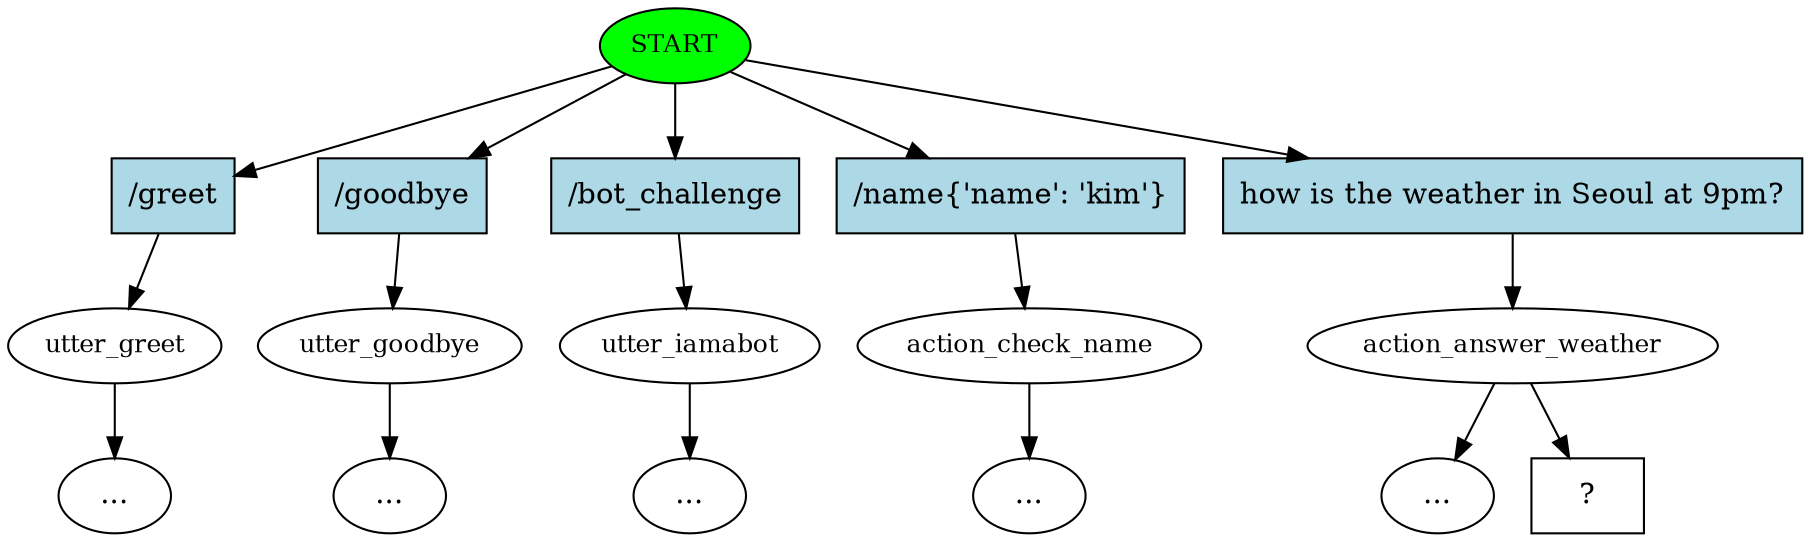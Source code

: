 digraph  {
0 [class="start active", fillcolor=green, fontsize=12, label=START, style=filled];
1 [class="", fontsize=12, label=utter_greet];
4 [class="", fontsize=12, label=utter_goodbye];
"-6" [class=ellipsis, label="..."];
5 [class="", fontsize=12, label=utter_iamabot];
"-7" [class=ellipsis, label="..."];
7 [class="", fontsize=12, label=action_check_name];
"-9" [class=ellipsis, label="..."];
9 [class=active, fontsize=12, label=action_answer_weather];
"-13" [class=ellipsis, label="..."];
"-15" [class=ellipsis, label="..."];
15 [class="intent dashed active", label="  ?  ", shape=rect];
16 [class=intent, fillcolor=lightblue, label="/greet", shape=rect, style=filled];
17 [class=intent, fillcolor=lightblue, label="/goodbye", shape=rect, style=filled];
18 [class=intent, fillcolor=lightblue, label="/bot_challenge", shape=rect, style=filled];
19 [class=intent, fillcolor=lightblue, label="/name{'name': 'kim'}", shape=rect, style=filled];
20 [class="intent active", fillcolor=lightblue, label="how is the weather in Seoul at 9pm?", shape=rect, style=filled];
0 -> 16  [class="", key=0];
0 -> 17  [class="", key=0];
0 -> 18  [class="", key=0];
0 -> 19  [class="", key=0];
0 -> 20  [class=active, key=0];
1 -> "-13"  [class="", key=NONE, label=""];
4 -> "-6"  [class="", key=NONE, label=""];
5 -> "-7"  [class="", key=NONE, label=""];
7 -> "-9"  [class="", key=NONE, label=""];
9 -> "-15"  [class="", key=NONE, label=""];
9 -> 15  [class=active, key=NONE, label=""];
16 -> 1  [class="", key=0];
17 -> 4  [class="", key=0];
18 -> 5  [class="", key=0];
19 -> 7  [class="", key=0];
20 -> 9  [class=active, key=0];
}
